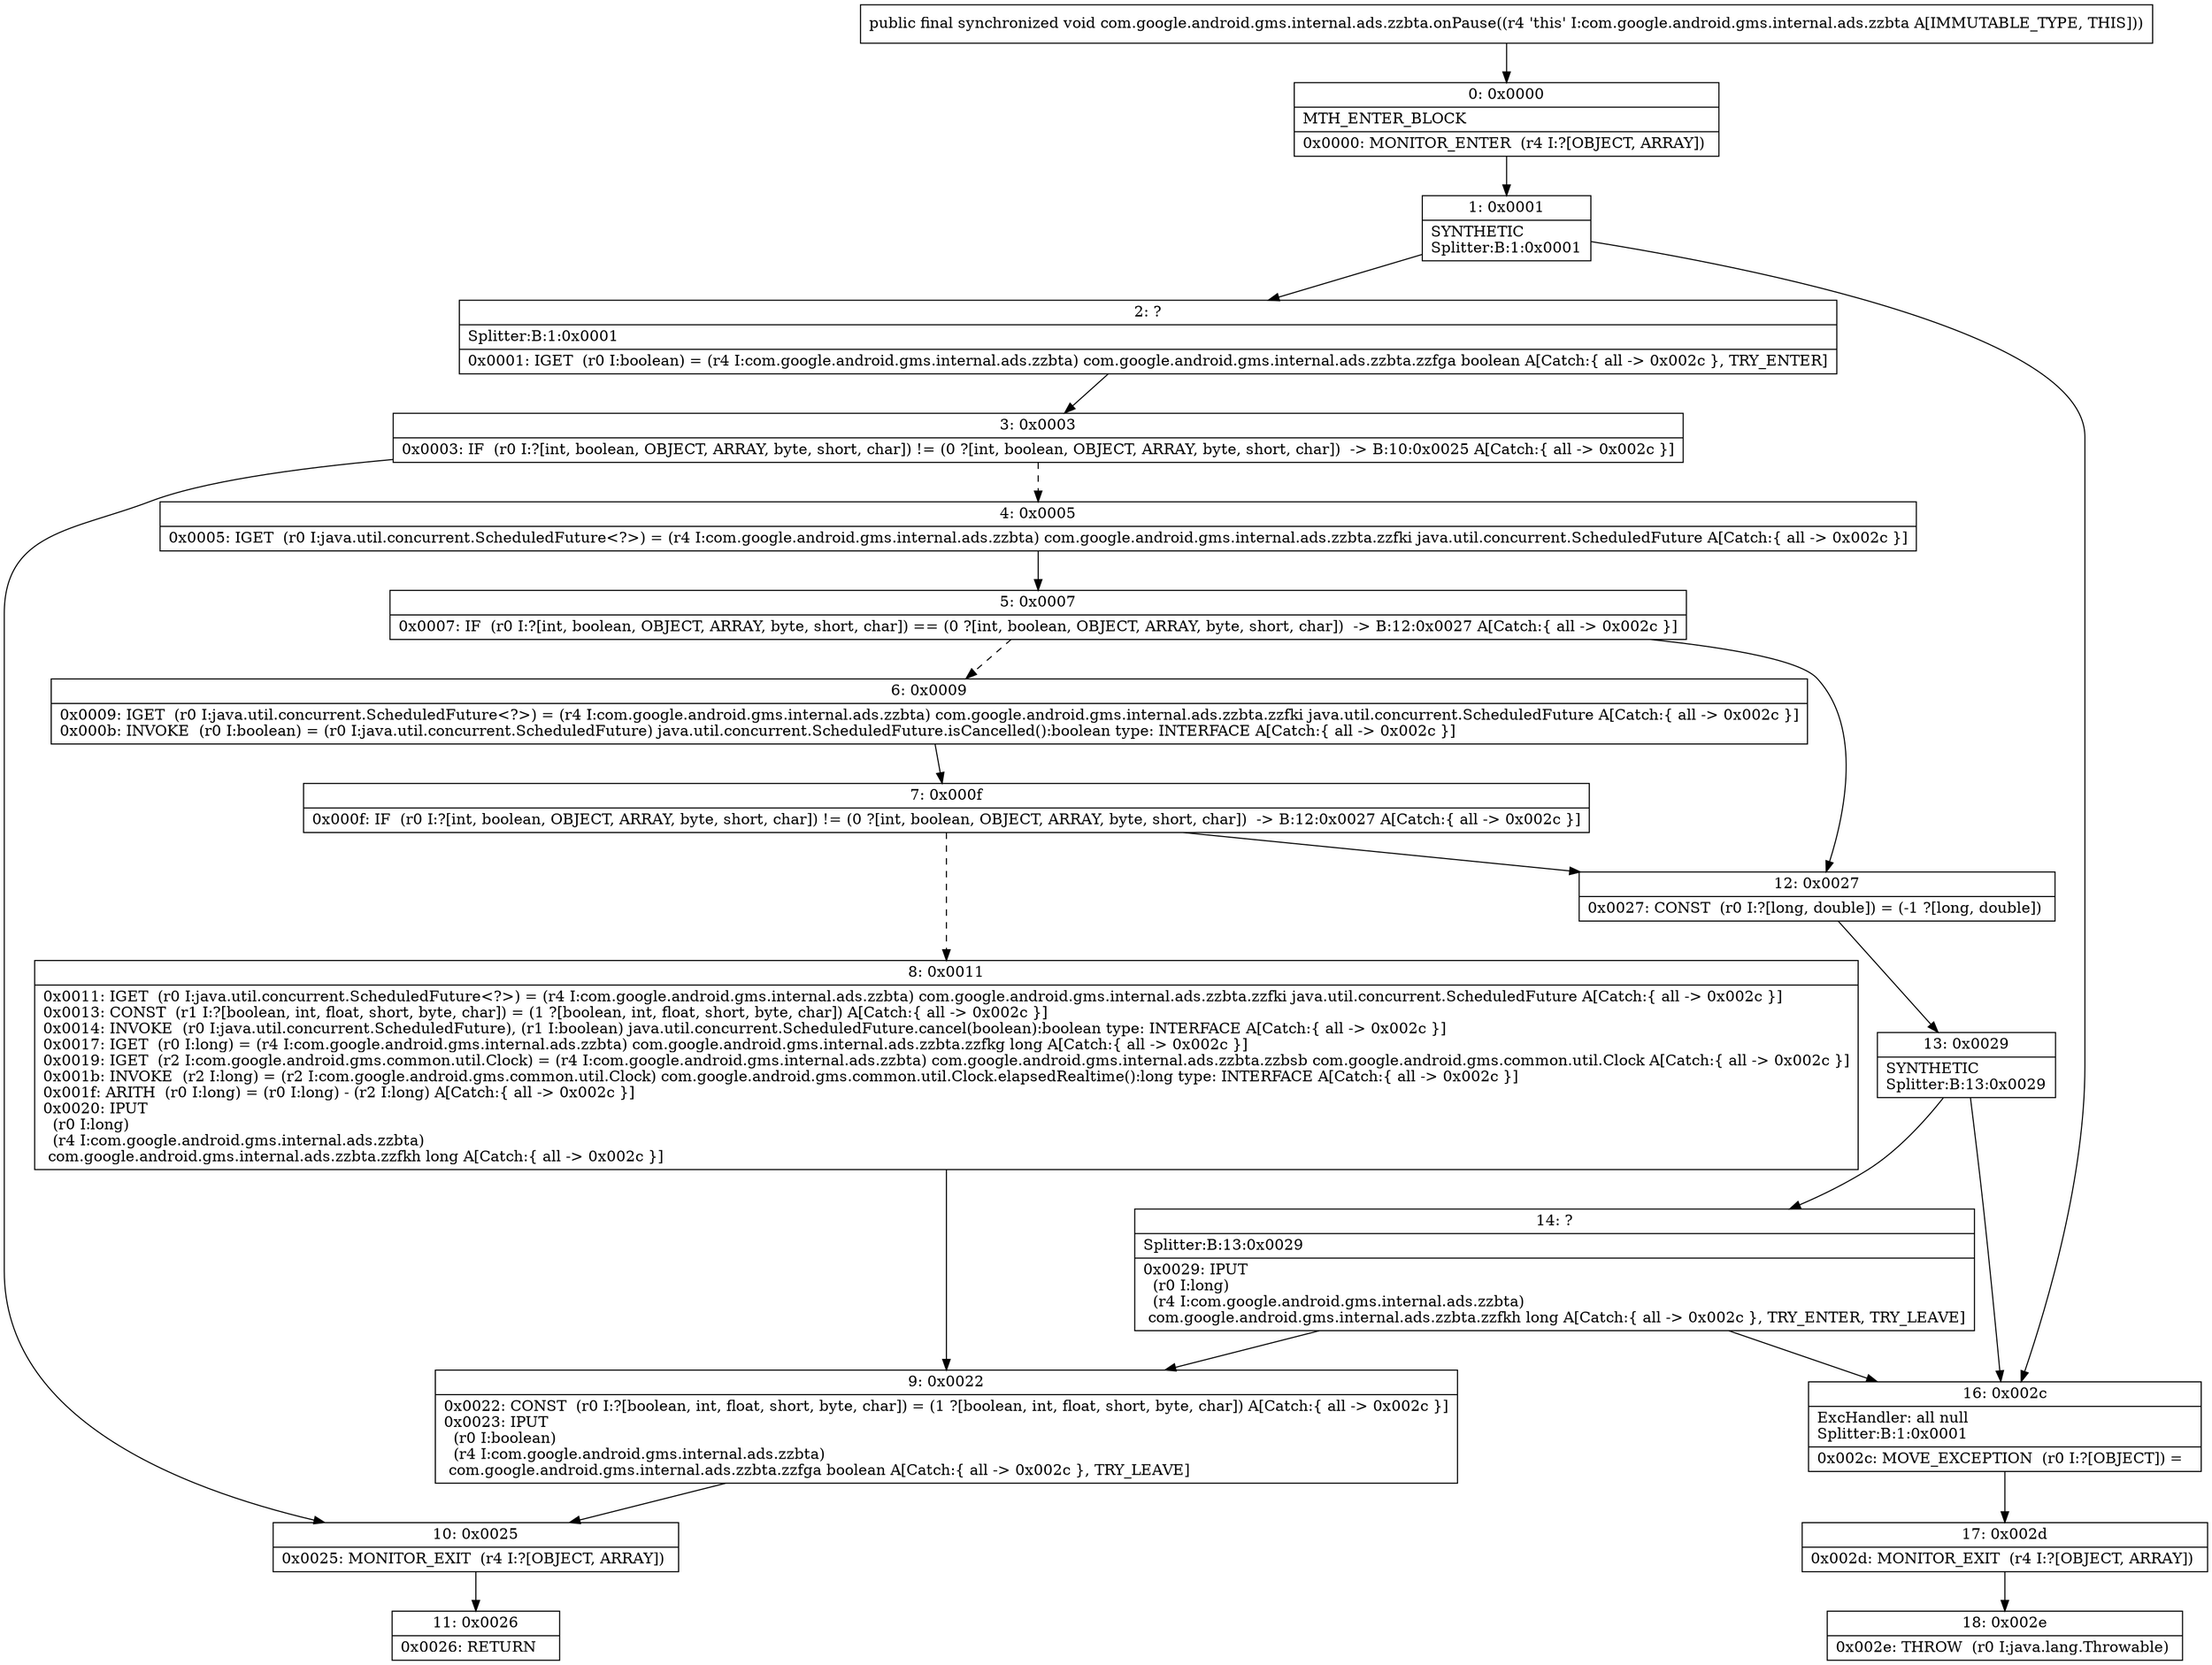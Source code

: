 digraph "CFG forcom.google.android.gms.internal.ads.zzbta.onPause()V" {
Node_0 [shape=record,label="{0\:\ 0x0000|MTH_ENTER_BLOCK\l|0x0000: MONITOR_ENTER  (r4 I:?[OBJECT, ARRAY]) \l}"];
Node_1 [shape=record,label="{1\:\ 0x0001|SYNTHETIC\lSplitter:B:1:0x0001\l}"];
Node_2 [shape=record,label="{2\:\ ?|Splitter:B:1:0x0001\l|0x0001: IGET  (r0 I:boolean) = (r4 I:com.google.android.gms.internal.ads.zzbta) com.google.android.gms.internal.ads.zzbta.zzfga boolean A[Catch:\{ all \-\> 0x002c \}, TRY_ENTER]\l}"];
Node_3 [shape=record,label="{3\:\ 0x0003|0x0003: IF  (r0 I:?[int, boolean, OBJECT, ARRAY, byte, short, char]) != (0 ?[int, boolean, OBJECT, ARRAY, byte, short, char])  \-\> B:10:0x0025 A[Catch:\{ all \-\> 0x002c \}]\l}"];
Node_4 [shape=record,label="{4\:\ 0x0005|0x0005: IGET  (r0 I:java.util.concurrent.ScheduledFuture\<?\>) = (r4 I:com.google.android.gms.internal.ads.zzbta) com.google.android.gms.internal.ads.zzbta.zzfki java.util.concurrent.ScheduledFuture A[Catch:\{ all \-\> 0x002c \}]\l}"];
Node_5 [shape=record,label="{5\:\ 0x0007|0x0007: IF  (r0 I:?[int, boolean, OBJECT, ARRAY, byte, short, char]) == (0 ?[int, boolean, OBJECT, ARRAY, byte, short, char])  \-\> B:12:0x0027 A[Catch:\{ all \-\> 0x002c \}]\l}"];
Node_6 [shape=record,label="{6\:\ 0x0009|0x0009: IGET  (r0 I:java.util.concurrent.ScheduledFuture\<?\>) = (r4 I:com.google.android.gms.internal.ads.zzbta) com.google.android.gms.internal.ads.zzbta.zzfki java.util.concurrent.ScheduledFuture A[Catch:\{ all \-\> 0x002c \}]\l0x000b: INVOKE  (r0 I:boolean) = (r0 I:java.util.concurrent.ScheduledFuture) java.util.concurrent.ScheduledFuture.isCancelled():boolean type: INTERFACE A[Catch:\{ all \-\> 0x002c \}]\l}"];
Node_7 [shape=record,label="{7\:\ 0x000f|0x000f: IF  (r0 I:?[int, boolean, OBJECT, ARRAY, byte, short, char]) != (0 ?[int, boolean, OBJECT, ARRAY, byte, short, char])  \-\> B:12:0x0027 A[Catch:\{ all \-\> 0x002c \}]\l}"];
Node_8 [shape=record,label="{8\:\ 0x0011|0x0011: IGET  (r0 I:java.util.concurrent.ScheduledFuture\<?\>) = (r4 I:com.google.android.gms.internal.ads.zzbta) com.google.android.gms.internal.ads.zzbta.zzfki java.util.concurrent.ScheduledFuture A[Catch:\{ all \-\> 0x002c \}]\l0x0013: CONST  (r1 I:?[boolean, int, float, short, byte, char]) = (1 ?[boolean, int, float, short, byte, char]) A[Catch:\{ all \-\> 0x002c \}]\l0x0014: INVOKE  (r0 I:java.util.concurrent.ScheduledFuture), (r1 I:boolean) java.util.concurrent.ScheduledFuture.cancel(boolean):boolean type: INTERFACE A[Catch:\{ all \-\> 0x002c \}]\l0x0017: IGET  (r0 I:long) = (r4 I:com.google.android.gms.internal.ads.zzbta) com.google.android.gms.internal.ads.zzbta.zzfkg long A[Catch:\{ all \-\> 0x002c \}]\l0x0019: IGET  (r2 I:com.google.android.gms.common.util.Clock) = (r4 I:com.google.android.gms.internal.ads.zzbta) com.google.android.gms.internal.ads.zzbta.zzbsb com.google.android.gms.common.util.Clock A[Catch:\{ all \-\> 0x002c \}]\l0x001b: INVOKE  (r2 I:long) = (r2 I:com.google.android.gms.common.util.Clock) com.google.android.gms.common.util.Clock.elapsedRealtime():long type: INTERFACE A[Catch:\{ all \-\> 0x002c \}]\l0x001f: ARITH  (r0 I:long) = (r0 I:long) \- (r2 I:long) A[Catch:\{ all \-\> 0x002c \}]\l0x0020: IPUT  \l  (r0 I:long)\l  (r4 I:com.google.android.gms.internal.ads.zzbta)\l com.google.android.gms.internal.ads.zzbta.zzfkh long A[Catch:\{ all \-\> 0x002c \}]\l}"];
Node_9 [shape=record,label="{9\:\ 0x0022|0x0022: CONST  (r0 I:?[boolean, int, float, short, byte, char]) = (1 ?[boolean, int, float, short, byte, char]) A[Catch:\{ all \-\> 0x002c \}]\l0x0023: IPUT  \l  (r0 I:boolean)\l  (r4 I:com.google.android.gms.internal.ads.zzbta)\l com.google.android.gms.internal.ads.zzbta.zzfga boolean A[Catch:\{ all \-\> 0x002c \}, TRY_LEAVE]\l}"];
Node_10 [shape=record,label="{10\:\ 0x0025|0x0025: MONITOR_EXIT  (r4 I:?[OBJECT, ARRAY]) \l}"];
Node_11 [shape=record,label="{11\:\ 0x0026|0x0026: RETURN   \l}"];
Node_12 [shape=record,label="{12\:\ 0x0027|0x0027: CONST  (r0 I:?[long, double]) = (\-1 ?[long, double]) \l}"];
Node_13 [shape=record,label="{13\:\ 0x0029|SYNTHETIC\lSplitter:B:13:0x0029\l}"];
Node_14 [shape=record,label="{14\:\ ?|Splitter:B:13:0x0029\l|0x0029: IPUT  \l  (r0 I:long)\l  (r4 I:com.google.android.gms.internal.ads.zzbta)\l com.google.android.gms.internal.ads.zzbta.zzfkh long A[Catch:\{ all \-\> 0x002c \}, TRY_ENTER, TRY_LEAVE]\l}"];
Node_16 [shape=record,label="{16\:\ 0x002c|ExcHandler: all null\lSplitter:B:1:0x0001\l|0x002c: MOVE_EXCEPTION  (r0 I:?[OBJECT]) =  \l}"];
Node_17 [shape=record,label="{17\:\ 0x002d|0x002d: MONITOR_EXIT  (r4 I:?[OBJECT, ARRAY]) \l}"];
Node_18 [shape=record,label="{18\:\ 0x002e|0x002e: THROW  (r0 I:java.lang.Throwable) \l}"];
MethodNode[shape=record,label="{public final synchronized void com.google.android.gms.internal.ads.zzbta.onPause((r4 'this' I:com.google.android.gms.internal.ads.zzbta A[IMMUTABLE_TYPE, THIS])) }"];
MethodNode -> Node_0;
Node_0 -> Node_1;
Node_1 -> Node_2;
Node_1 -> Node_16;
Node_2 -> Node_3;
Node_3 -> Node_4[style=dashed];
Node_3 -> Node_10;
Node_4 -> Node_5;
Node_5 -> Node_6[style=dashed];
Node_5 -> Node_12;
Node_6 -> Node_7;
Node_7 -> Node_8[style=dashed];
Node_7 -> Node_12;
Node_8 -> Node_9;
Node_9 -> Node_10;
Node_10 -> Node_11;
Node_12 -> Node_13;
Node_13 -> Node_14;
Node_13 -> Node_16;
Node_14 -> Node_16;
Node_14 -> Node_9;
Node_16 -> Node_17;
Node_17 -> Node_18;
}


